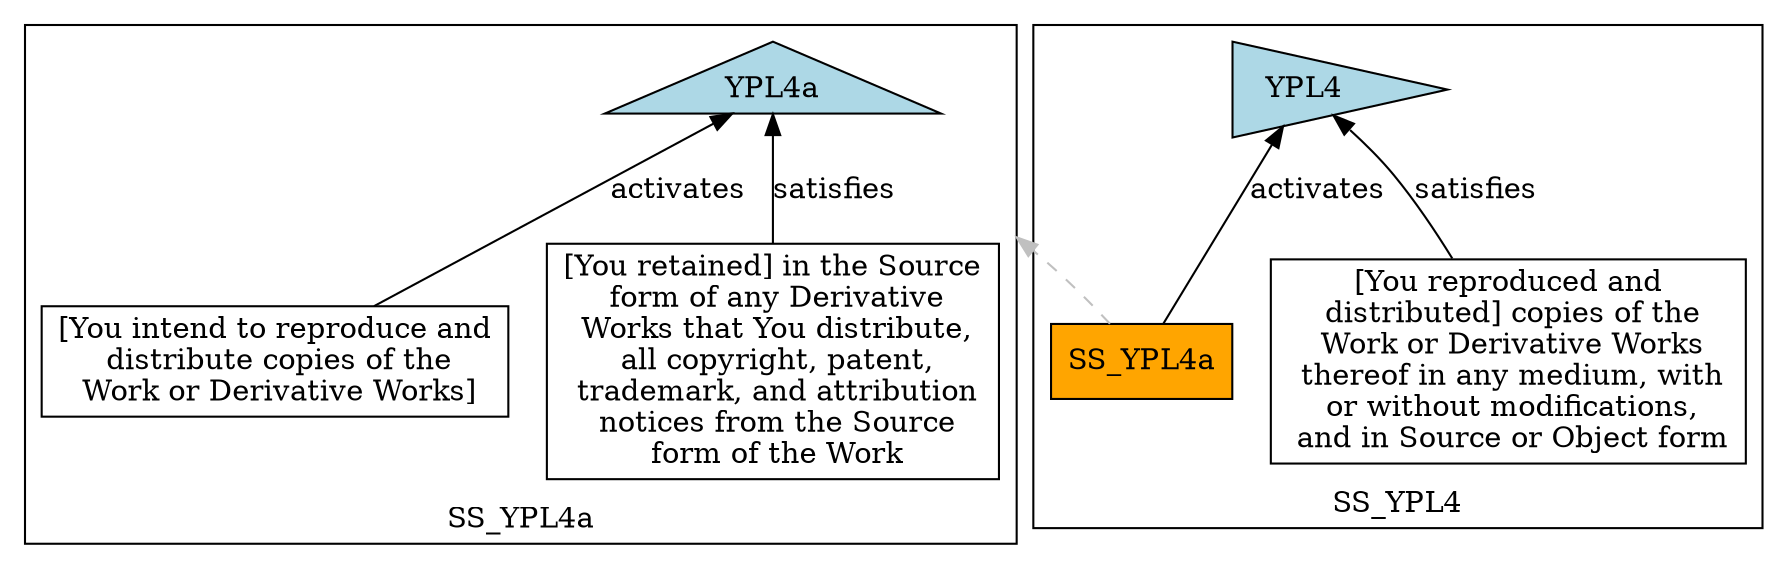 digraph G {
rankdir=BT
overlap=false
compound=true
ranksep=0.5
subgraph clusterSS_YPL4a {
label = "SS_YPL4a"
YPL4a [shape=triangle, orientation=0, style=filled, fillcolor=lightblue, label="YPL4a", tooltip="4(a) You must retain, in the Source form of any Derivative Works that You distribute, all copyright, patent, trademark, and attribution notices from the Source form of the Work."];
YPL4a_1 [shape=box, label="[You retained] in the Source\n form of any Derivative\n Works that You distribute,\n all copyright, patent,\n trademark, and attribution\n notices from the Source\n form of the Work"];
YPL4a_1 -> YPL4a[label="satisfies"];
YPL4a_2 [shape=box, label="[You intend to reproduce and\n distribute copies of the\n Work or Derivative Works]"];
YPL4a_2 -> YPL4a[label="activates"];
}
subgraph clusterSS_YPL4 {
label = "SS_YPL4"
YPL4 [shape=triangle, orientation=270, style=filled, fillcolor=lightblue, label="YPL4", tooltip="4. You may reproduce and distribute copies of the Work or Derivative Works thereof in any medium, with or without modifications, and in Source or Object form, provided that You meet the following condition:"];
YPL4_3 [shape=box, label="[You reproduced and\n distributed] copies of the\n Work or Derivative Works\n thereof in any medium, with\n or without modifications,\n and in Source or Object form"];
YPL4_3 -> YPL4[label="satisfies"];
YPL4_4 [shape=box, label="SS_YPL4a", style=filled, fillcolor=orange];
YPL4_4 -> YPL4[label="activates"];
}
YPL4_4 -> YPL4a[color=grey, style=dashed, lhead=clusterSS_YPL4a];
}
